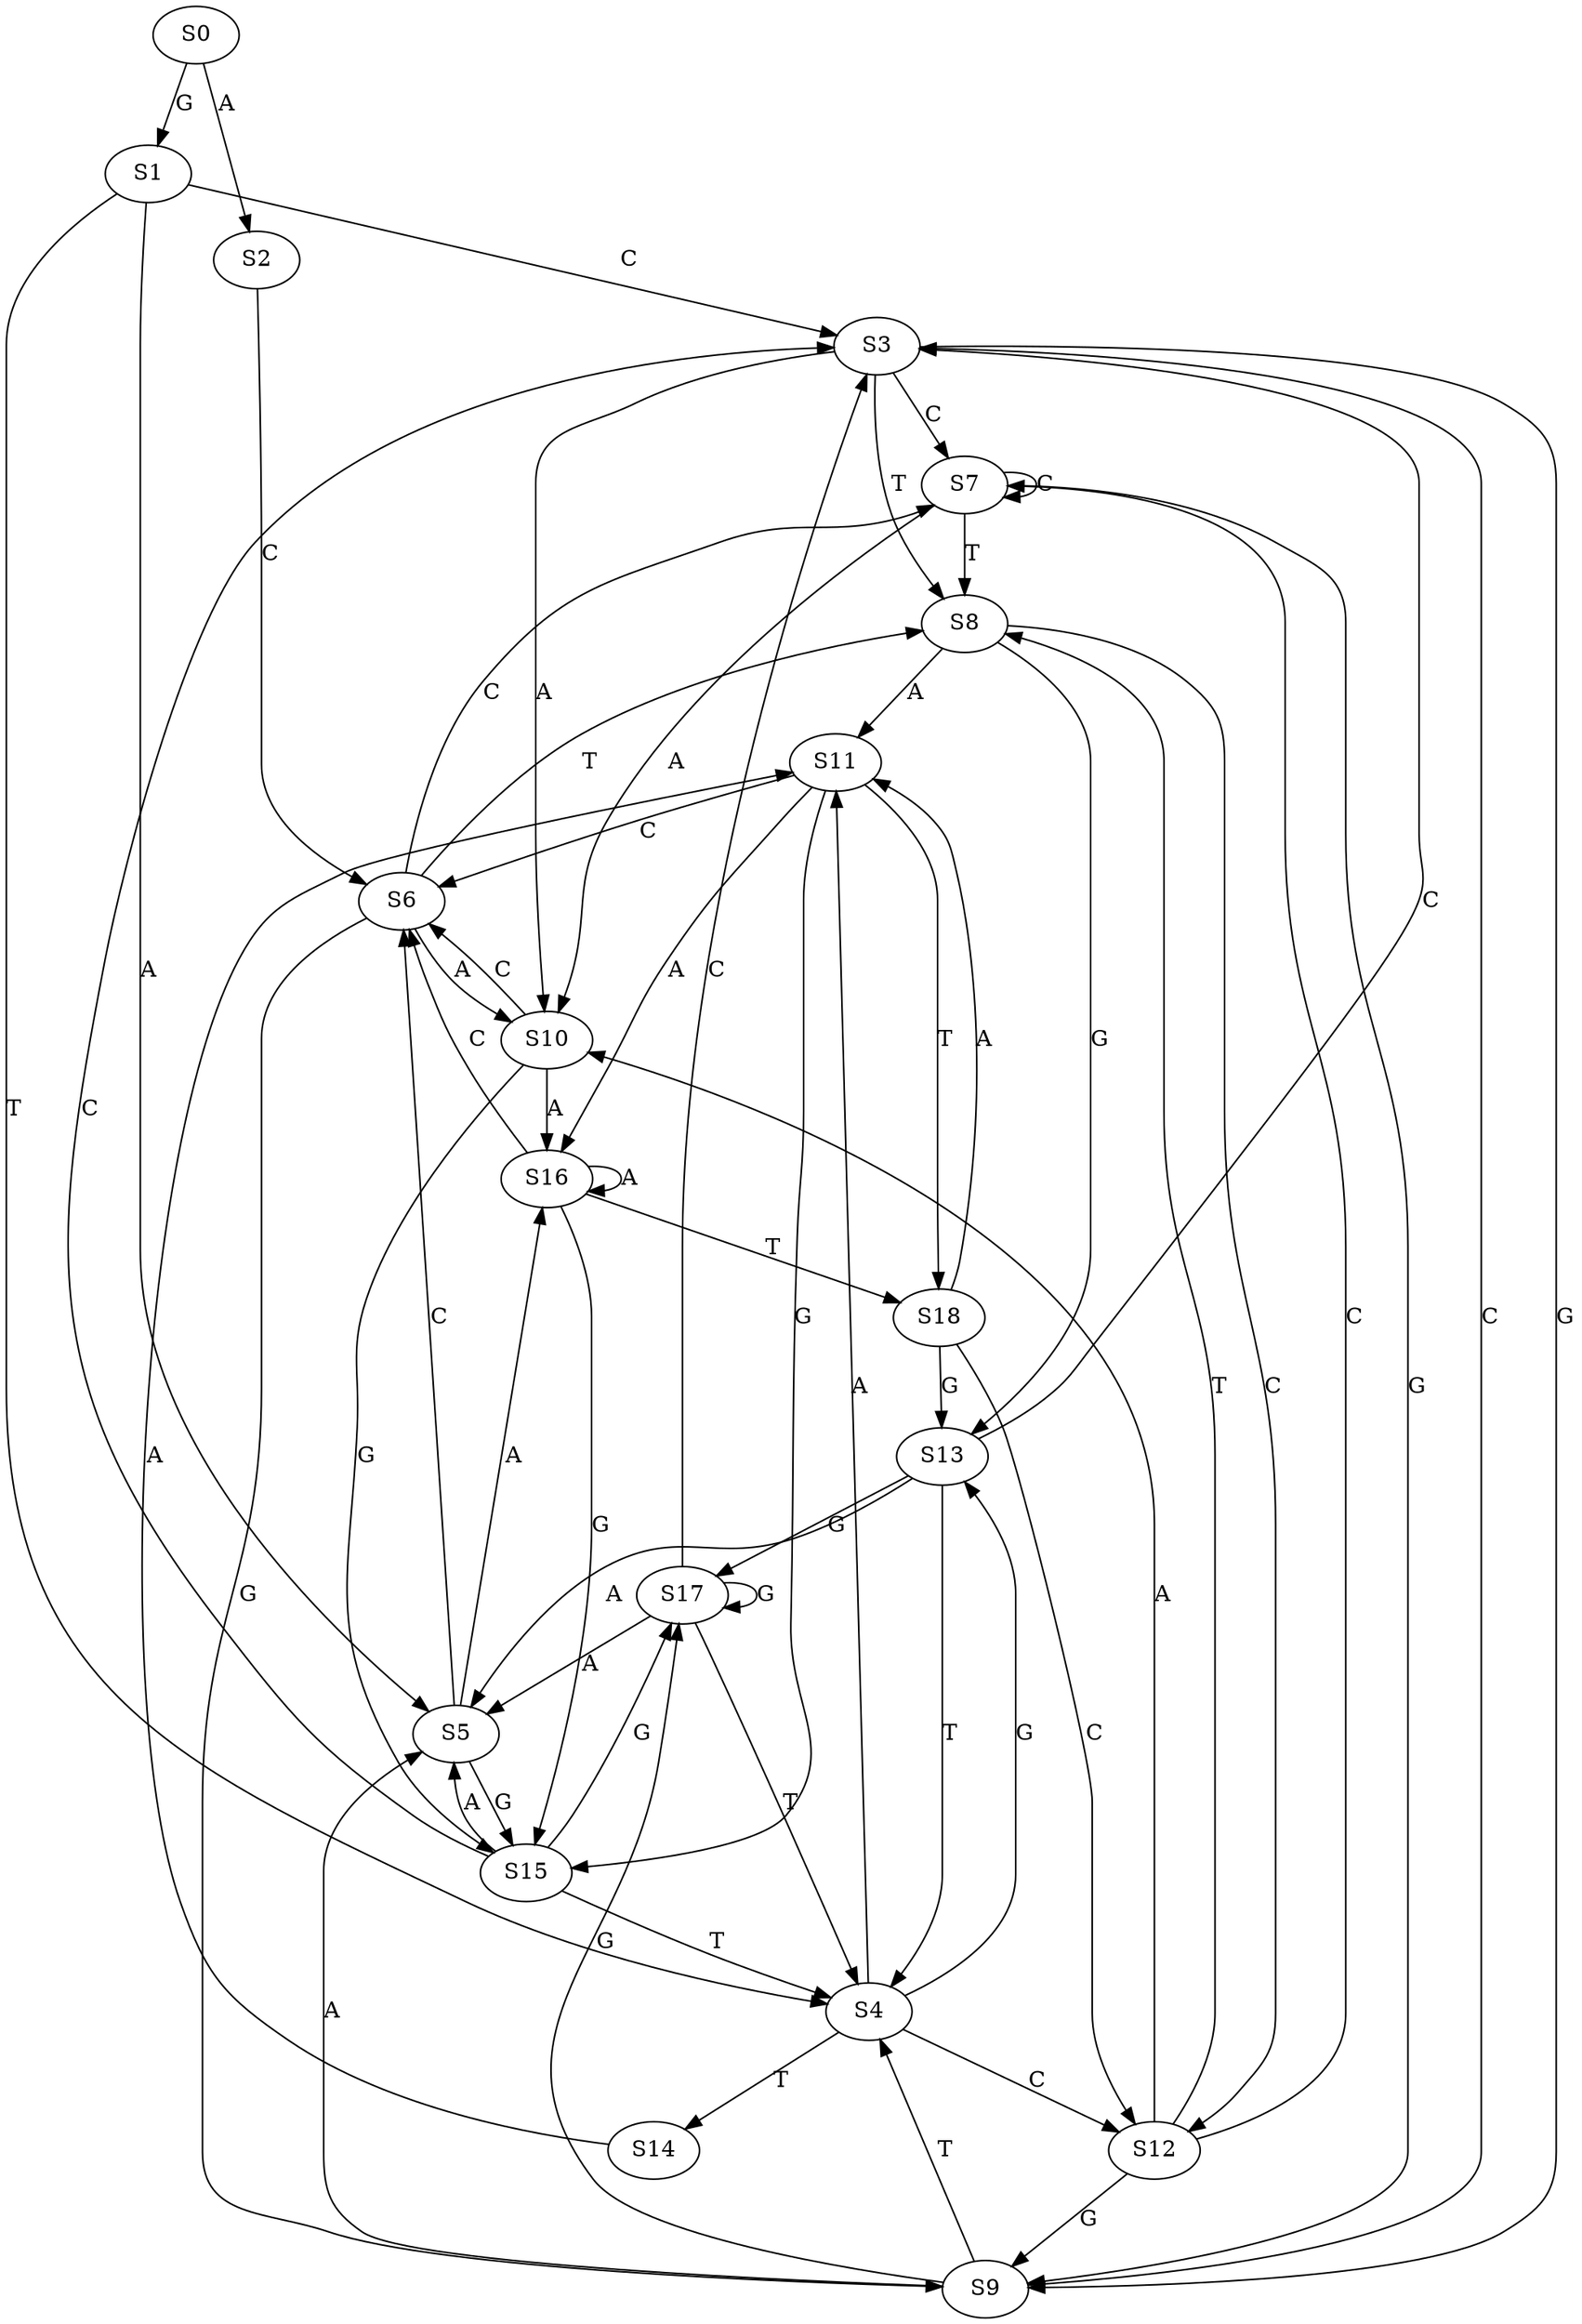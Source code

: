 strict digraph  {
	S0 -> S1 [ label = G ];
	S0 -> S2 [ label = A ];
	S1 -> S3 [ label = C ];
	S1 -> S4 [ label = T ];
	S1 -> S5 [ label = A ];
	S2 -> S6 [ label = C ];
	S3 -> S7 [ label = C ];
	S3 -> S8 [ label = T ];
	S3 -> S9 [ label = G ];
	S3 -> S10 [ label = A ];
	S4 -> S11 [ label = A ];
	S4 -> S12 [ label = C ];
	S4 -> S13 [ label = G ];
	S4 -> S14 [ label = T ];
	S5 -> S15 [ label = G ];
	S5 -> S16 [ label = A ];
	S5 -> S6 [ label = C ];
	S6 -> S10 [ label = A ];
	S6 -> S8 [ label = T ];
	S6 -> S7 [ label = C ];
	S6 -> S9 [ label = G ];
	S7 -> S9 [ label = G ];
	S7 -> S7 [ label = C ];
	S7 -> S10 [ label = A ];
	S7 -> S8 [ label = T ];
	S8 -> S13 [ label = G ];
	S8 -> S12 [ label = C ];
	S8 -> S11 [ label = A ];
	S9 -> S17 [ label = G ];
	S9 -> S4 [ label = T ];
	S9 -> S5 [ label = A ];
	S9 -> S3 [ label = C ];
	S10 -> S15 [ label = G ];
	S10 -> S6 [ label = C ];
	S10 -> S16 [ label = A ];
	S11 -> S15 [ label = G ];
	S11 -> S18 [ label = T ];
	S11 -> S6 [ label = C ];
	S11 -> S16 [ label = A ];
	S12 -> S8 [ label = T ];
	S12 -> S9 [ label = G ];
	S12 -> S7 [ label = C ];
	S12 -> S10 [ label = A ];
	S13 -> S5 [ label = A ];
	S13 -> S4 [ label = T ];
	S13 -> S3 [ label = C ];
	S13 -> S17 [ label = G ];
	S14 -> S11 [ label = A ];
	S15 -> S4 [ label = T ];
	S15 -> S17 [ label = G ];
	S15 -> S5 [ label = A ];
	S15 -> S3 [ label = C ];
	S16 -> S18 [ label = T ];
	S16 -> S6 [ label = C ];
	S16 -> S15 [ label = G ];
	S16 -> S16 [ label = A ];
	S17 -> S5 [ label = A ];
	S17 -> S4 [ label = T ];
	S17 -> S17 [ label = G ];
	S17 -> S3 [ label = C ];
	S18 -> S11 [ label = A ];
	S18 -> S12 [ label = C ];
	S18 -> S13 [ label = G ];
}
